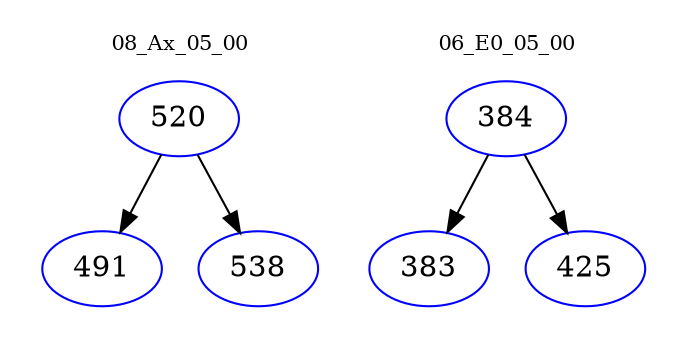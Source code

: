 digraph{
subgraph cluster_0 {
color = white
label = "08_Ax_05_00";
fontsize=10;
T0_520 [label="520", color="blue"]
T0_520 -> T0_491 [color="black"]
T0_491 [label="491", color="blue"]
T0_520 -> T0_538 [color="black"]
T0_538 [label="538", color="blue"]
}
subgraph cluster_1 {
color = white
label = "06_E0_05_00";
fontsize=10;
T1_384 [label="384", color="blue"]
T1_384 -> T1_383 [color="black"]
T1_383 [label="383", color="blue"]
T1_384 -> T1_425 [color="black"]
T1_425 [label="425", color="blue"]
}
}
